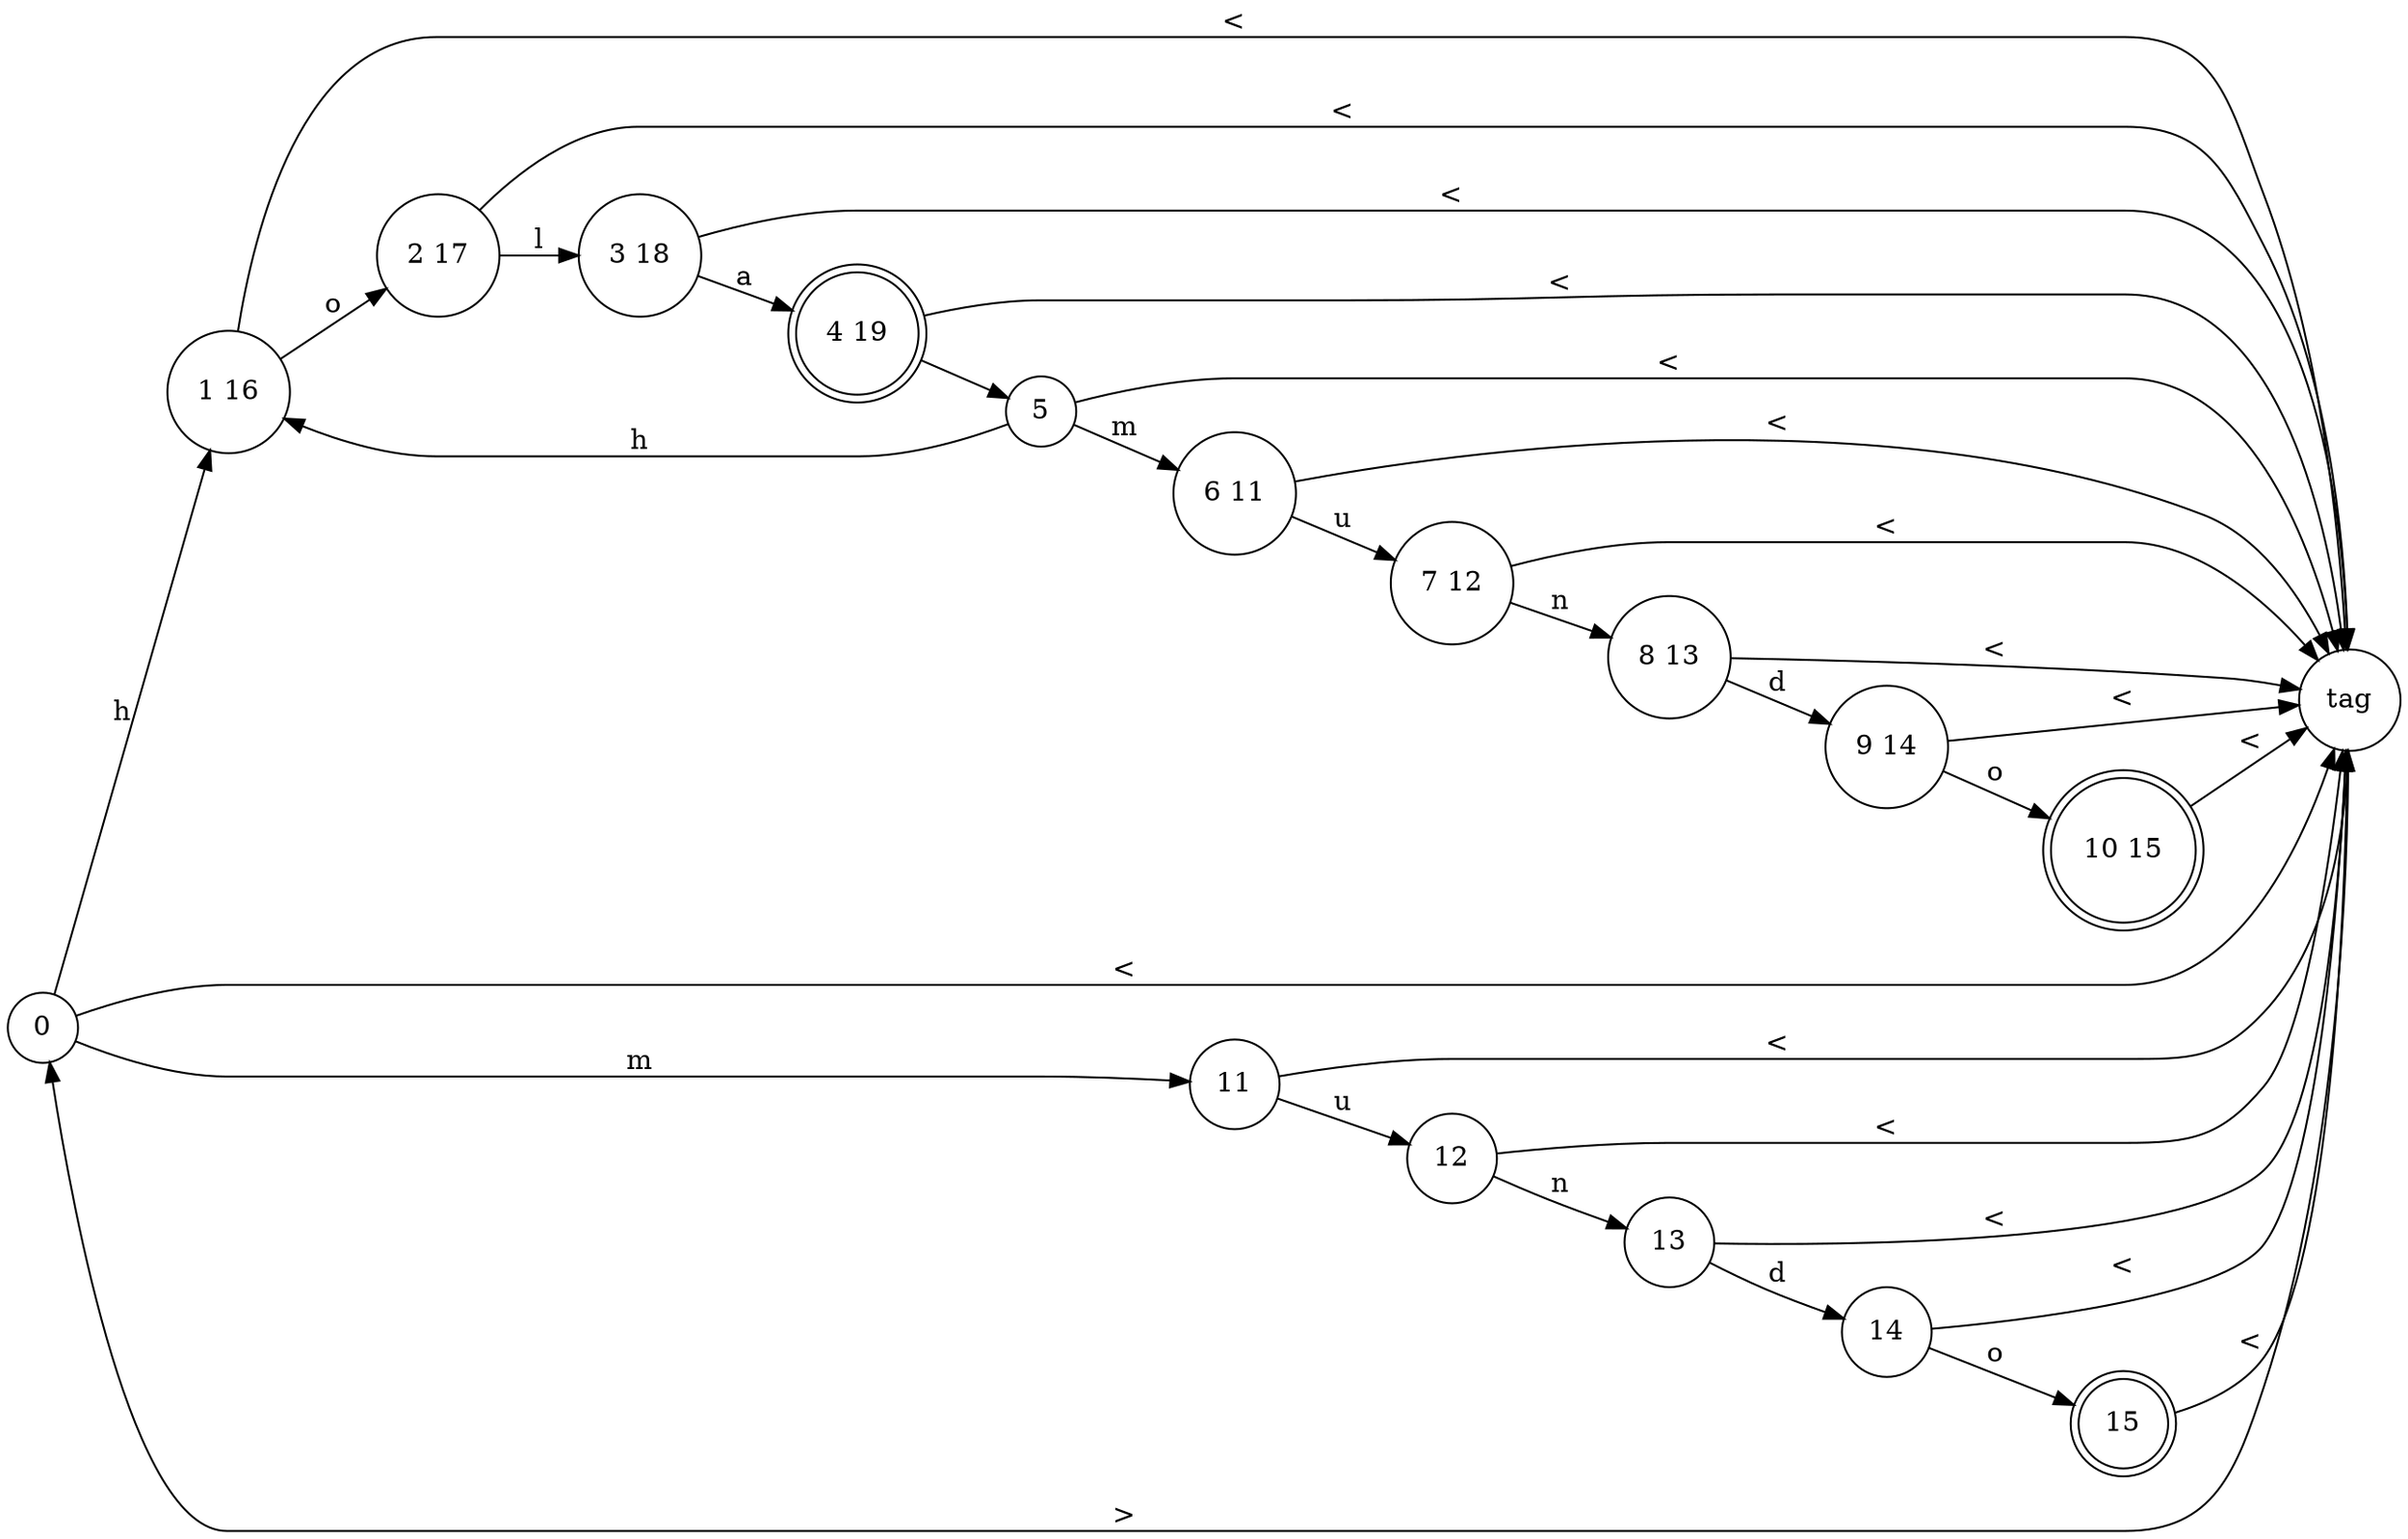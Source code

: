 digraph {
rankdir = "LR";
// NODES
node [shape=circle] Node_0[label="0"];
node [shape=circle] Node_1_16[label="1 16"];
node [shape=circle] Node_tag[label="tag"];
node [shape=circle] Node_11[label="11"];
node [shape=circle] Node_2_17[label="2 17"];
node [shape=circle] Node_12[label="12"];
node [shape=circle] Node_3_18[label="3 18"];
node [shape=circle] Node_13[label="13"];
node [shape=doublecircle] Node_4_19[label="4 19"];
node [shape=circle] Node_14[label="14"];
node [shape=circle] Node_5[label="5"];
node [shape=doublecircle] Node_15[label="15"];
node [shape=circle] Node_6_11[label="6 11"];
node [shape=circle] Node_7_12[label="7 12"];
node [shape=circle] Node_8_13[label="8 13"];
node [shape=circle] Node_9_14[label="9 14"];
node [shape=doublecircle] Node_10_15[label="10 15"];

// TRANSITIONS
Node_0 -> Node_1_16 [label="h"];
Node_0 -> Node_tag [label="<"];
Node_0 -> Node_11 [label="m"];
Node_1_16 -> Node_tag [label="<"];
Node_1_16 -> Node_2_17 [label="o"];
Node_tag -> Node_0 [label=">"];
Node_11 -> Node_12 [label="u"];
Node_11 -> Node_tag [label="<"];
Node_2_17 -> Node_tag [label="<"];
Node_2_17 -> Node_3_18 [label="l"];
Node_12 -> Node_tag [label="<"];
Node_12 -> Node_13 [label="n"];
Node_3_18 -> Node_4_19 [label="a"];
Node_3_18 -> Node_tag [label="<"];
Node_13 -> Node_14 [label="d"];
Node_13 -> Node_tag [label="<"];
Node_4_19 -> Node_5 [label=" "];
Node_4_19 -> Node_tag [label="<"];
Node_14 -> Node_tag [label="<"];
Node_14 -> Node_15 [label="o"];
Node_5 -> Node_1_16 [label="h"];
Node_5 -> Node_tag [label="<"];
Node_5 -> Node_6_11 [label="m"];
Node_15 -> Node_tag [label="<"];
Node_6_11 -> Node_7_12 [label="u"];
Node_6_11 -> Node_tag [label="<"];
Node_7_12 -> Node_tag [label="<"];
Node_7_12 -> Node_8_13 [label="n"];
Node_8_13 -> Node_9_14 [label="d"];
Node_8_13 -> Node_tag [label="<"];
Node_9_14 -> Node_tag [label="<"];
Node_9_14 -> Node_10_15 [label="o"];
Node_10_15 -> Node_tag [label="<"];
}